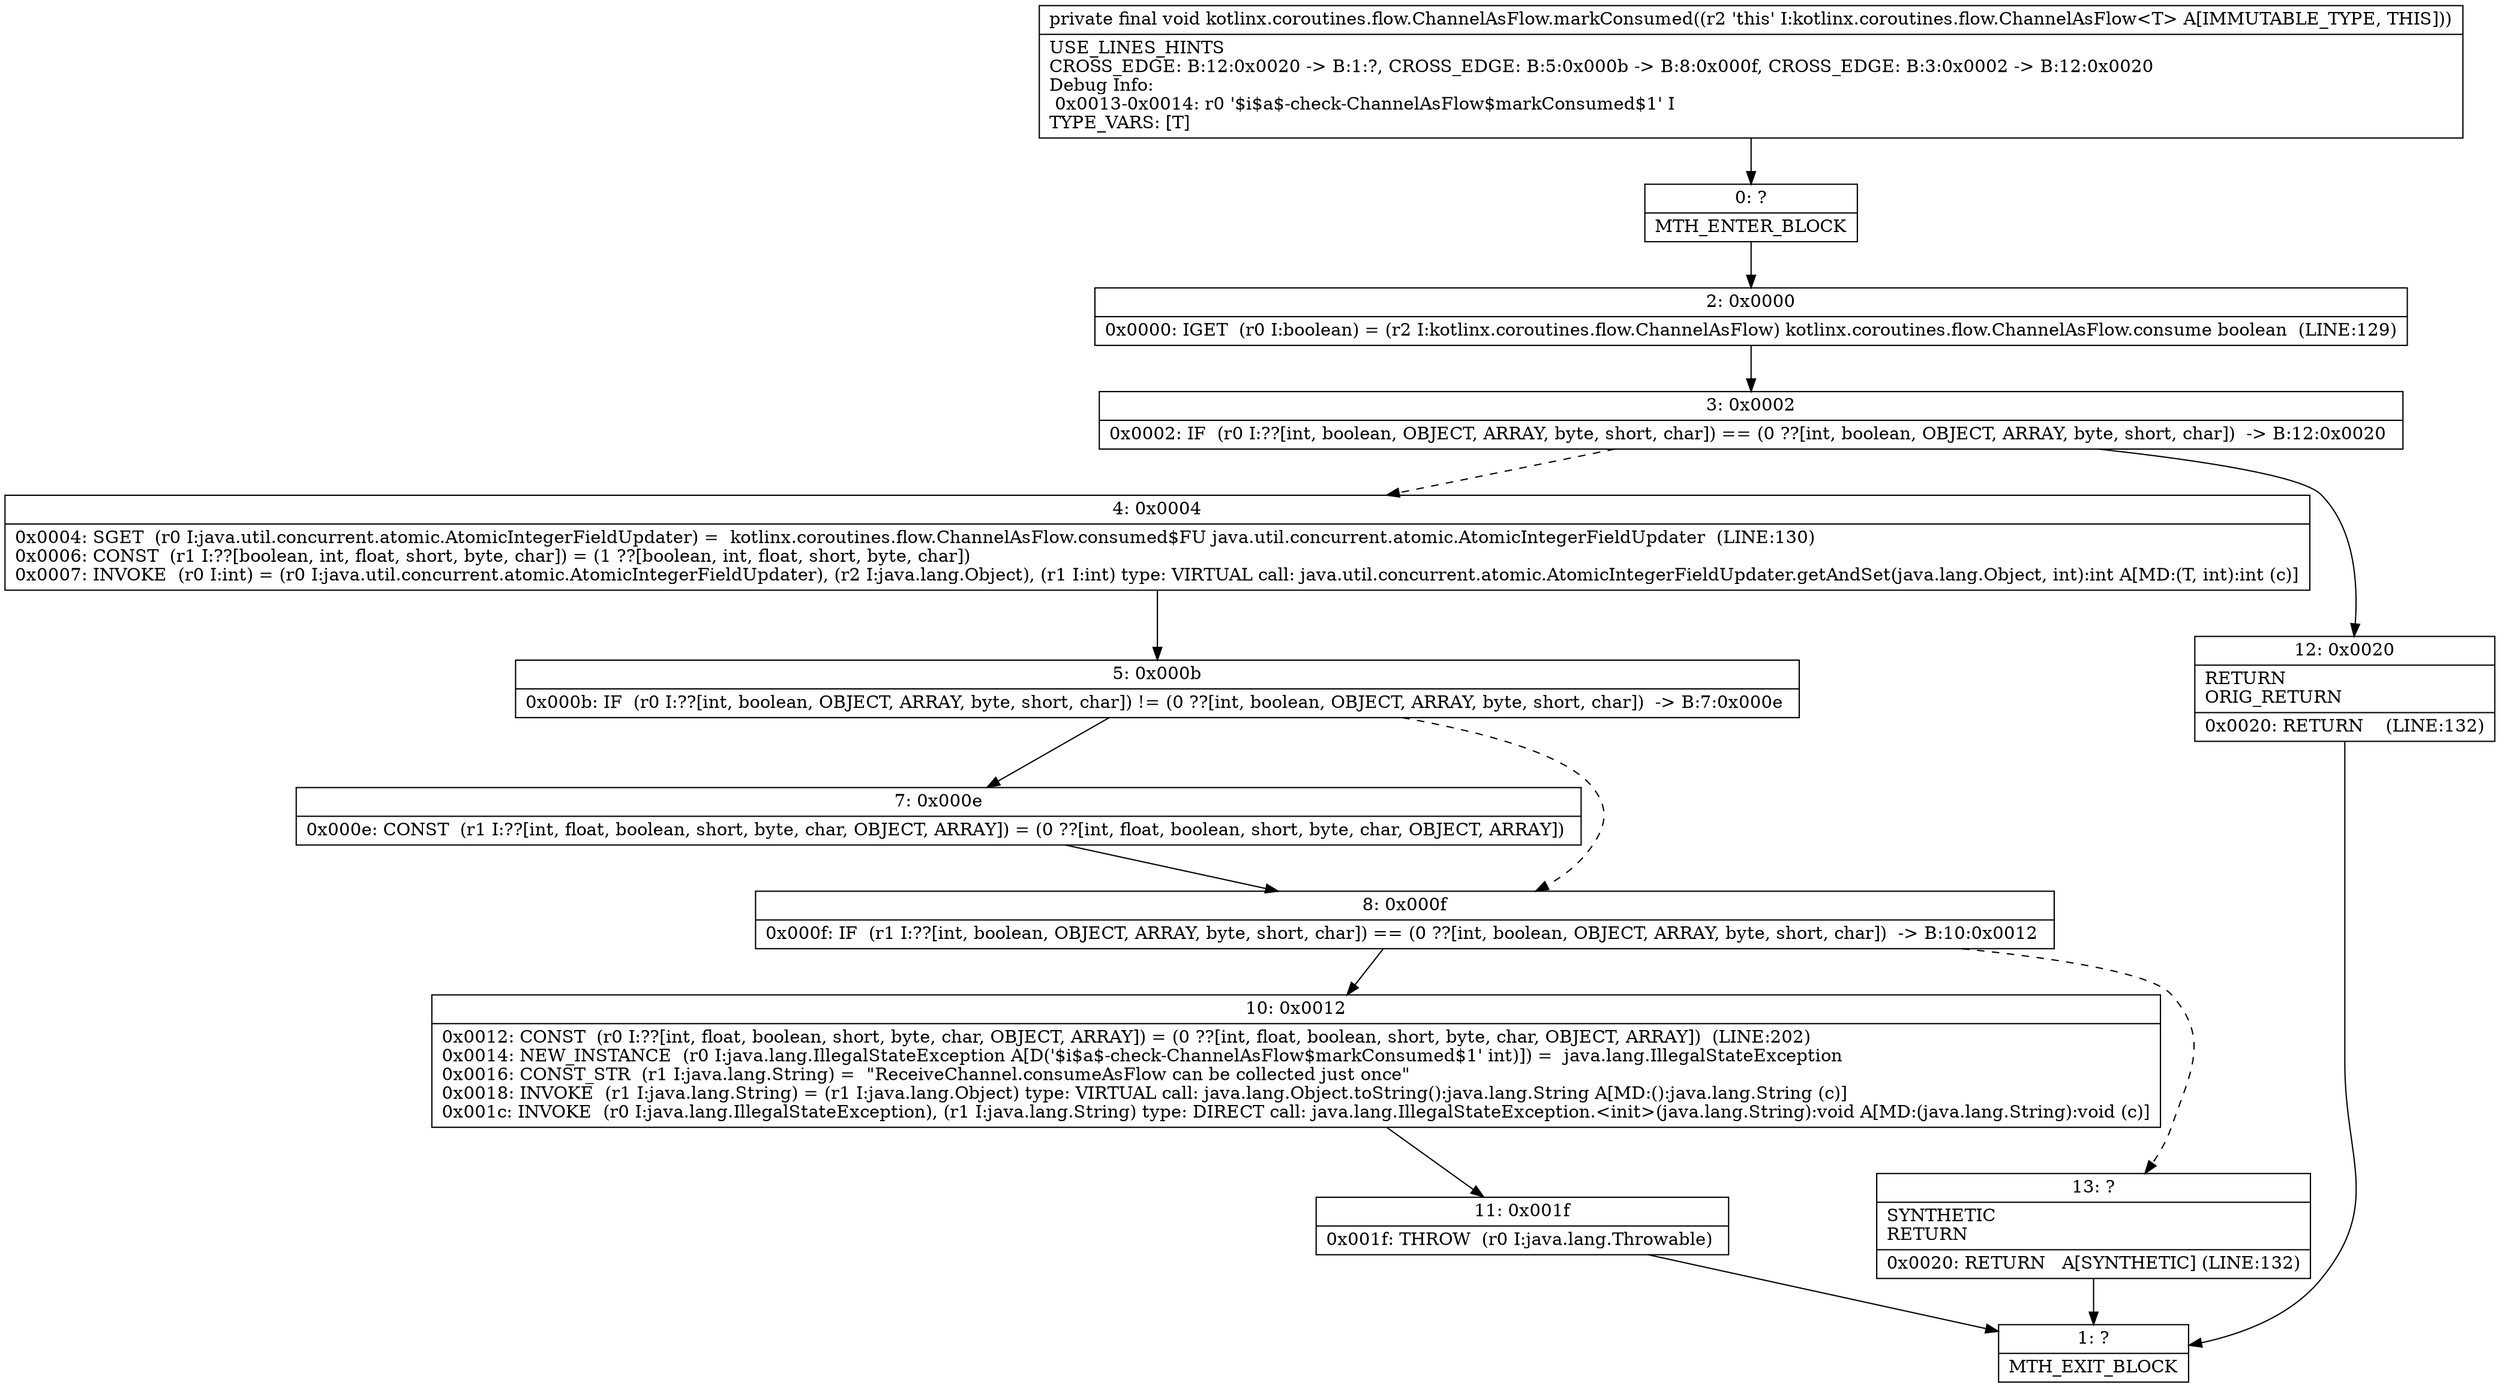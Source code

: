 digraph "CFG forkotlinx.coroutines.flow.ChannelAsFlow.markConsumed()V" {
Node_0 [shape=record,label="{0\:\ ?|MTH_ENTER_BLOCK\l}"];
Node_2 [shape=record,label="{2\:\ 0x0000|0x0000: IGET  (r0 I:boolean) = (r2 I:kotlinx.coroutines.flow.ChannelAsFlow) kotlinx.coroutines.flow.ChannelAsFlow.consume boolean  (LINE:129)\l}"];
Node_3 [shape=record,label="{3\:\ 0x0002|0x0002: IF  (r0 I:??[int, boolean, OBJECT, ARRAY, byte, short, char]) == (0 ??[int, boolean, OBJECT, ARRAY, byte, short, char])  \-\> B:12:0x0020 \l}"];
Node_4 [shape=record,label="{4\:\ 0x0004|0x0004: SGET  (r0 I:java.util.concurrent.atomic.AtomicIntegerFieldUpdater) =  kotlinx.coroutines.flow.ChannelAsFlow.consumed$FU java.util.concurrent.atomic.AtomicIntegerFieldUpdater  (LINE:130)\l0x0006: CONST  (r1 I:??[boolean, int, float, short, byte, char]) = (1 ??[boolean, int, float, short, byte, char]) \l0x0007: INVOKE  (r0 I:int) = (r0 I:java.util.concurrent.atomic.AtomicIntegerFieldUpdater), (r2 I:java.lang.Object), (r1 I:int) type: VIRTUAL call: java.util.concurrent.atomic.AtomicIntegerFieldUpdater.getAndSet(java.lang.Object, int):int A[MD:(T, int):int (c)]\l}"];
Node_5 [shape=record,label="{5\:\ 0x000b|0x000b: IF  (r0 I:??[int, boolean, OBJECT, ARRAY, byte, short, char]) != (0 ??[int, boolean, OBJECT, ARRAY, byte, short, char])  \-\> B:7:0x000e \l}"];
Node_7 [shape=record,label="{7\:\ 0x000e|0x000e: CONST  (r1 I:??[int, float, boolean, short, byte, char, OBJECT, ARRAY]) = (0 ??[int, float, boolean, short, byte, char, OBJECT, ARRAY]) \l}"];
Node_8 [shape=record,label="{8\:\ 0x000f|0x000f: IF  (r1 I:??[int, boolean, OBJECT, ARRAY, byte, short, char]) == (0 ??[int, boolean, OBJECT, ARRAY, byte, short, char])  \-\> B:10:0x0012 \l}"];
Node_10 [shape=record,label="{10\:\ 0x0012|0x0012: CONST  (r0 I:??[int, float, boolean, short, byte, char, OBJECT, ARRAY]) = (0 ??[int, float, boolean, short, byte, char, OBJECT, ARRAY])  (LINE:202)\l0x0014: NEW_INSTANCE  (r0 I:java.lang.IllegalStateException A[D('$i$a$\-check\-ChannelAsFlow$markConsumed$1' int)]) =  java.lang.IllegalStateException \l0x0016: CONST_STR  (r1 I:java.lang.String) =  \"ReceiveChannel.consumeAsFlow can be collected just once\" \l0x0018: INVOKE  (r1 I:java.lang.String) = (r1 I:java.lang.Object) type: VIRTUAL call: java.lang.Object.toString():java.lang.String A[MD:():java.lang.String (c)]\l0x001c: INVOKE  (r0 I:java.lang.IllegalStateException), (r1 I:java.lang.String) type: DIRECT call: java.lang.IllegalStateException.\<init\>(java.lang.String):void A[MD:(java.lang.String):void (c)]\l}"];
Node_11 [shape=record,label="{11\:\ 0x001f|0x001f: THROW  (r0 I:java.lang.Throwable) \l}"];
Node_1 [shape=record,label="{1\:\ ?|MTH_EXIT_BLOCK\l}"];
Node_13 [shape=record,label="{13\:\ ?|SYNTHETIC\lRETURN\l|0x0020: RETURN   A[SYNTHETIC] (LINE:132)\l}"];
Node_12 [shape=record,label="{12\:\ 0x0020|RETURN\lORIG_RETURN\l|0x0020: RETURN    (LINE:132)\l}"];
MethodNode[shape=record,label="{private final void kotlinx.coroutines.flow.ChannelAsFlow.markConsumed((r2 'this' I:kotlinx.coroutines.flow.ChannelAsFlow\<T\> A[IMMUTABLE_TYPE, THIS]))  | USE_LINES_HINTS\lCROSS_EDGE: B:12:0x0020 \-\> B:1:?, CROSS_EDGE: B:5:0x000b \-\> B:8:0x000f, CROSS_EDGE: B:3:0x0002 \-\> B:12:0x0020\lDebug Info:\l  0x0013\-0x0014: r0 '$i$a$\-check\-ChannelAsFlow$markConsumed$1' I\lTYPE_VARS: [T]\l}"];
MethodNode -> Node_0;Node_0 -> Node_2;
Node_2 -> Node_3;
Node_3 -> Node_4[style=dashed];
Node_3 -> Node_12;
Node_4 -> Node_5;
Node_5 -> Node_7;
Node_5 -> Node_8[style=dashed];
Node_7 -> Node_8;
Node_8 -> Node_10;
Node_8 -> Node_13[style=dashed];
Node_10 -> Node_11;
Node_11 -> Node_1;
Node_13 -> Node_1;
Node_12 -> Node_1;
}

